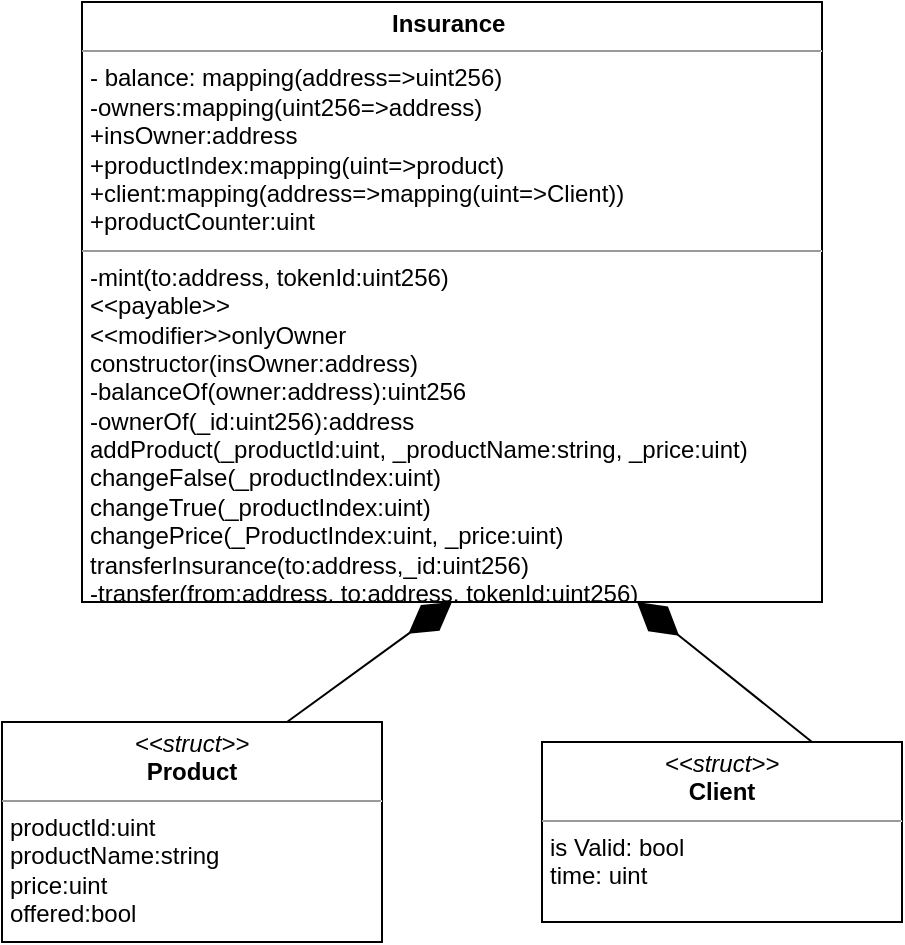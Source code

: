 <mxfile version="14.4.5" type="github">
  <diagram id="C5RBs43oDa-KdzZeNtuy" name="Page-1">
    <mxGraphModel dx="1453" dy="627" grid="1" gridSize="10" guides="1" tooltips="1" connect="1" arrows="1" fold="1" page="1" pageScale="1" pageWidth="827" pageHeight="1169" math="0" shadow="0">
      <root>
        <mxCell id="WIyWlLk6GJQsqaUBKTNV-0" />
        <mxCell id="WIyWlLk6GJQsqaUBKTNV-1" parent="WIyWlLk6GJQsqaUBKTNV-0" />
        <mxCell id="vN4-AltusqQ4W9ZsZFzl-6" value="&lt;p style=&quot;margin: 0px ; margin-top: 4px ; text-align: center&quot;&gt;&lt;i&gt;&amp;lt;&amp;lt;struct&amp;gt;&amp;gt;&lt;/i&gt;&lt;br&gt;&lt;b&gt;Client&lt;/b&gt;&lt;/p&gt;&lt;hr size=&quot;1&quot;&gt;&lt;p style=&quot;margin: 0px ; margin-left: 4px&quot;&gt;is Valid: bool&lt;/p&gt;&lt;p style=&quot;margin: 0px ; margin-left: 4px&quot;&gt;time: uint&lt;/p&gt;" style="verticalAlign=top;align=left;overflow=fill;fontSize=12;fontFamily=Helvetica;html=1;" vertex="1" parent="WIyWlLk6GJQsqaUBKTNV-1">
          <mxGeometry x="390" y="400" width="180" height="90" as="geometry" />
        </mxCell>
        <mxCell id="vN4-AltusqQ4W9ZsZFzl-7" value="&lt;p style=&quot;margin: 0px ; margin-top: 4px ; text-align: center&quot;&gt;&lt;i&gt;&amp;lt;&amp;lt;struct&amp;gt;&amp;gt;&lt;/i&gt;&lt;br&gt;&lt;b&gt;Product&lt;/b&gt;&lt;/p&gt;&lt;hr size=&quot;1&quot;&gt;&lt;p style=&quot;margin: 0px ; margin-left: 4px&quot;&gt;productId:uint&lt;/p&gt;&lt;p style=&quot;margin: 0px ; margin-left: 4px&quot;&gt;productName:string&lt;/p&gt;&lt;p style=&quot;margin: 0px ; margin-left: 4px&quot;&gt;price:uint&lt;/p&gt;&lt;p style=&quot;margin: 0px ; margin-left: 4px&quot;&gt;offered:bool&amp;nbsp;&lt;/p&gt;" style="verticalAlign=top;align=left;overflow=fill;fontSize=12;fontFamily=Helvetica;html=1;" vertex="1" parent="WIyWlLk6GJQsqaUBKTNV-1">
          <mxGeometry x="120" y="390" width="190" height="110" as="geometry" />
        </mxCell>
        <mxCell id="vN4-AltusqQ4W9ZsZFzl-8" value="&lt;p style=&quot;margin: 0px ; margin-top: 4px ; text-align: center&quot;&gt;&lt;b&gt;Insurance&amp;nbsp;&lt;/b&gt;&lt;/p&gt;&lt;hr size=&quot;1&quot;&gt;&lt;p style=&quot;margin: 0px ; margin-left: 4px&quot;&gt;- balance: mapping(address=&amp;gt;uint256)&lt;/p&gt;&lt;p style=&quot;margin: 0px ; margin-left: 4px&quot;&gt;-owners:mapping(uint256=&amp;gt;address)&lt;/p&gt;&lt;p style=&quot;margin: 0px ; margin-left: 4px&quot;&gt;+insOwner:address&lt;br style=&quot;padding: 0px ; margin: 0px&quot;&gt;+productIndex:mapping(uint=&amp;gt;product)&lt;br style=&quot;padding: 0px ; margin: 0px&quot;&gt;+client:mapping(address=&amp;gt;mapping(uint=&amp;gt;Client))&lt;/p&gt;&lt;p style=&quot;margin: 0px ; margin-left: 4px&quot;&gt;+productCounter:uint&lt;/p&gt;&lt;hr size=&quot;1&quot;&gt;&lt;p style=&quot;margin: 0px ; margin-left: 4px&quot;&gt;-mint(to:address, tokenId:uint256)&lt;/p&gt;&lt;p style=&quot;margin: 0px ; margin-left: 4px&quot;&gt;&amp;lt;&amp;lt;payable&amp;gt;&amp;gt;&lt;/p&gt;&lt;p style=&quot;margin: 0px ; margin-left: 4px&quot;&gt;&amp;lt;&amp;lt;modifier&amp;gt;&amp;gt;onlyOwner&lt;/p&gt;&lt;p style=&quot;margin: 0px ; margin-left: 4px&quot;&gt;constructor(insOwner:address)&lt;/p&gt;&lt;p style=&quot;margin: 0px ; margin-left: 4px&quot;&gt;-balanceOf(owner:address):uint256&lt;/p&gt;&lt;p style=&quot;margin: 0px ; margin-left: 4px&quot;&gt;-ownerOf(_id:uint256):address&lt;/p&gt;&lt;p style=&quot;margin: 0px ; margin-left: 4px&quot;&gt;addProduct(_productId:uint, _productName:string, _price:uint)&lt;/p&gt;&lt;p style=&quot;margin: 0px ; margin-left: 4px&quot;&gt;changeFalse(_productIndex:uint)&lt;/p&gt;&lt;p style=&quot;margin: 0px ; margin-left: 4px&quot;&gt;changeTrue(_productIndex:uint)&lt;/p&gt;&lt;p style=&quot;margin: 0px ; margin-left: 4px&quot;&gt;changePrice(_ProductIndex:uint, _price:uint)&lt;/p&gt;&lt;p style=&quot;margin: 0px ; margin-left: 4px&quot;&gt;transferInsurance(to:address,_id:uint256)&lt;/p&gt;&lt;p style=&quot;margin: 0px ; margin-left: 4px&quot;&gt;-transfer(from:address, to:address. tokenId:uint256)&lt;/p&gt;&lt;p style=&quot;margin: 0px ; margin-left: 4px&quot;&gt;&lt;br&gt;&lt;/p&gt;&lt;p style=&quot;margin: 0px ; margin-left: 4px&quot;&gt;&lt;br&gt;&lt;/p&gt;" style="verticalAlign=top;align=left;overflow=fill;fontSize=12;fontFamily=Helvetica;html=1;" vertex="1" parent="WIyWlLk6GJQsqaUBKTNV-1">
          <mxGeometry x="160" y="30" width="370" height="300" as="geometry" />
        </mxCell>
        <mxCell id="vN4-AltusqQ4W9ZsZFzl-9" value="" style="endArrow=diamondThin;endFill=1;endSize=24;html=1;exitX=0.75;exitY=0;exitDx=0;exitDy=0;entryX=0.5;entryY=1;entryDx=0;entryDy=0;" edge="1" parent="WIyWlLk6GJQsqaUBKTNV-1" source="vN4-AltusqQ4W9ZsZFzl-7" target="vN4-AltusqQ4W9ZsZFzl-8">
          <mxGeometry width="160" relative="1" as="geometry">
            <mxPoint x="400" y="340" as="sourcePoint" />
            <mxPoint x="560" y="340" as="targetPoint" />
          </mxGeometry>
        </mxCell>
        <mxCell id="vN4-AltusqQ4W9ZsZFzl-10" value="" style="endArrow=diamondThin;endFill=1;endSize=24;html=1;exitX=0.75;exitY=0;exitDx=0;exitDy=0;entryX=0.75;entryY=1;entryDx=0;entryDy=0;" edge="1" parent="WIyWlLk6GJQsqaUBKTNV-1" source="vN4-AltusqQ4W9ZsZFzl-6" target="vN4-AltusqQ4W9ZsZFzl-8">
          <mxGeometry width="160" relative="1" as="geometry">
            <mxPoint x="400" y="340" as="sourcePoint" />
            <mxPoint x="560" y="340" as="targetPoint" />
          </mxGeometry>
        </mxCell>
      </root>
    </mxGraphModel>
  </diagram>
</mxfile>
